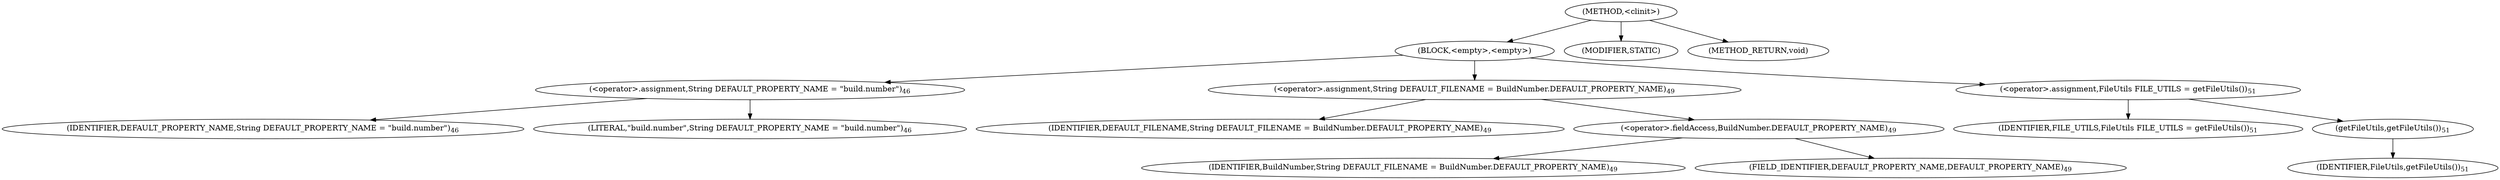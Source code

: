 digraph "&lt;clinit&gt;" {  
"373" [label = <(METHOD,&lt;clinit&gt;)> ]
"374" [label = <(BLOCK,&lt;empty&gt;,&lt;empty&gt;)> ]
"375" [label = <(&lt;operator&gt;.assignment,String DEFAULT_PROPERTY_NAME = &quot;build.number&quot;)<SUB>46</SUB>> ]
"376" [label = <(IDENTIFIER,DEFAULT_PROPERTY_NAME,String DEFAULT_PROPERTY_NAME = &quot;build.number&quot;)<SUB>46</SUB>> ]
"377" [label = <(LITERAL,&quot;build.number&quot;,String DEFAULT_PROPERTY_NAME = &quot;build.number&quot;)<SUB>46</SUB>> ]
"378" [label = <(&lt;operator&gt;.assignment,String DEFAULT_FILENAME = BuildNumber.DEFAULT_PROPERTY_NAME)<SUB>49</SUB>> ]
"379" [label = <(IDENTIFIER,DEFAULT_FILENAME,String DEFAULT_FILENAME = BuildNumber.DEFAULT_PROPERTY_NAME)<SUB>49</SUB>> ]
"380" [label = <(&lt;operator&gt;.fieldAccess,BuildNumber.DEFAULT_PROPERTY_NAME)<SUB>49</SUB>> ]
"381" [label = <(IDENTIFIER,BuildNumber,String DEFAULT_FILENAME = BuildNumber.DEFAULT_PROPERTY_NAME)<SUB>49</SUB>> ]
"382" [label = <(FIELD_IDENTIFIER,DEFAULT_PROPERTY_NAME,DEFAULT_PROPERTY_NAME)<SUB>49</SUB>> ]
"383" [label = <(&lt;operator&gt;.assignment,FileUtils FILE_UTILS = getFileUtils())<SUB>51</SUB>> ]
"384" [label = <(IDENTIFIER,FILE_UTILS,FileUtils FILE_UTILS = getFileUtils())<SUB>51</SUB>> ]
"385" [label = <(getFileUtils,getFileUtils())<SUB>51</SUB>> ]
"386" [label = <(IDENTIFIER,FileUtils,getFileUtils())<SUB>51</SUB>> ]
"387" [label = <(MODIFIER,STATIC)> ]
"388" [label = <(METHOD_RETURN,void)> ]
  "373" -> "374" 
  "373" -> "387" 
  "373" -> "388" 
  "374" -> "375" 
  "374" -> "378" 
  "374" -> "383" 
  "375" -> "376" 
  "375" -> "377" 
  "378" -> "379" 
  "378" -> "380" 
  "380" -> "381" 
  "380" -> "382" 
  "383" -> "384" 
  "383" -> "385" 
  "385" -> "386" 
}
